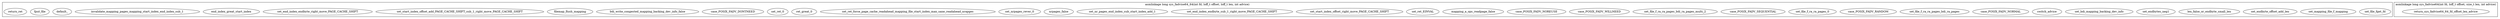 digraph fadvise_c{
	subgraph cluster_sys_fadvise64_64{
		label="asmlinkage long sys_fadvise64_64(int fd, loff_t offset, loff_t len, int advice)";
		set_file_fget_fd[label="set_file_fget_fd"];
		set_mapping_file_f_mapping[label="set_mapping_file_f_mapping"];
		set_endbyte_offset_add_len[label="set_endbyte_offset_add_len"];
		len_false_or_endbyte_small_len[label="len_false_or_endbyte_small_len"];
		set_endbytes_neg1[label="set_endbytes_neg1"];
		set_bdi_mapping_backing_dev_info[label="set_bdi_mapping_backing_dev_info"];
		switch_advice[label="switch_advice"];
		case_POSIX_FADV_NORMAL[label="case_POSIX_FADV_NORMAL"];
		set_file_f_ra_ra_pages_bdi_ra_pages[label="set_file_f_ra_ra_pages_bdi_ra_pages"];
		case_POSIX_FADV_RANDOM[label="case_POSIX_FADV_RANDOM"];
		set_file_f_ra_ra_pages_0[label="set_file_f_ra_ra_pages_0"];
		case_POSIX_FADV_SEQUENTIAL[label="case_POSIX_FADV_SEQUENTIAL"];
		set_file_f_ra_ra_pages_bdi_ra_pages_multi_2[label="set_file_f_ra_ra_pages_bdi_ra_pages_multi_2"];
		case_POSIX_FADV_WILLNEED[label="case_POSIX_FADV_WILLNEED"];
		case_POSIX_FADV_NOREUSE[label="case_POSIX_FADV_NOREUSE"];
		mapping_a_ops_readpage_false[label="mapping_a_ops_readpage_false"];
		set_ret_EINVAL[label="set_ret_EINVAL"];
		set_start_index_offset_right_move_PAGE_CACHE_SHIFT[label="set_start_index_offset_right_move_PAGE_CACHE_SHIFT"];
		set_end_index_endbyte_sub_1_right_move_PAGE_CACHE_SHIFT[label="set_end_index_endbyte_sub_1_right_move_PAGE_CACHE_SHIFT"];
		set_nr_pages_end_index_sub_start_index_add_1[label="set_nr_pages_end_index_sub_start_index_add_1"];
		nrpages_false[label="nrpages_false"];
		set_nrpages_rever_0[label="set_nrpages_rever_0"];
		set_ret_force_page_cache_readahead_mapping_file_start_index_max_sane_readahead_nrapges[label="set_ret_force_page_cache_readahead_mapping_file_start_index_max_sane_readahead_nrapges"];
		ret_great_0[label="ret_great_0"];
		set_ret_0[label="set_ret_0"];
		case_POSIX_FADV_DONTNEED[label="case_POSIX_FADV_DONTNEED"];
		bdi_write_congested_mapping_backing_dev_info_false[label="bdi_write_congested_mapping_backing_dev_info_false"];
		filemap_flush_mapping[label="filemap_flush_mapping"];
		set_start_index_offset_add_PAGE_CACHE_SHIFT_sub_1_right_move_PAGE_CACHE_SHIFT[label="set_start_index_offset_add_PAGE_CACHE_SHIFT_sub_1_right_move_PAGE_CACHE_SHIFT"];
		set_end_index_endbyte_right_move_PAGE_CACHE_SHIFT[label="set_end_index_endbyte_right_move_PAGE_CACHE_SHIFT"];
		end_index_great_start_index[label="end_index_great_start_index"];
		invalidate_mapping_pages_mapping_start_index_end_index_sub_1[label="invalidate_mapping_pages_mapping_start_index_end_index_sub_1"];
		default_[label="default_"];
		set_ret_EINVAL[label="set_ret_EINVAL"];
		fput_file[label="fput_file"];
		return_ret[label="return_ret"];
	}

	subgraph cluster_sys_fadvise64{
		label="asmlinkage long sys_fadvise64(int fd, loff_t offset, size_t len, int advice)";
		return_sys_fadvise64_64_fd_offset_len_advice[label="return_sys_fadvise64_64_fd_offset_len_advice"];
	}
}
